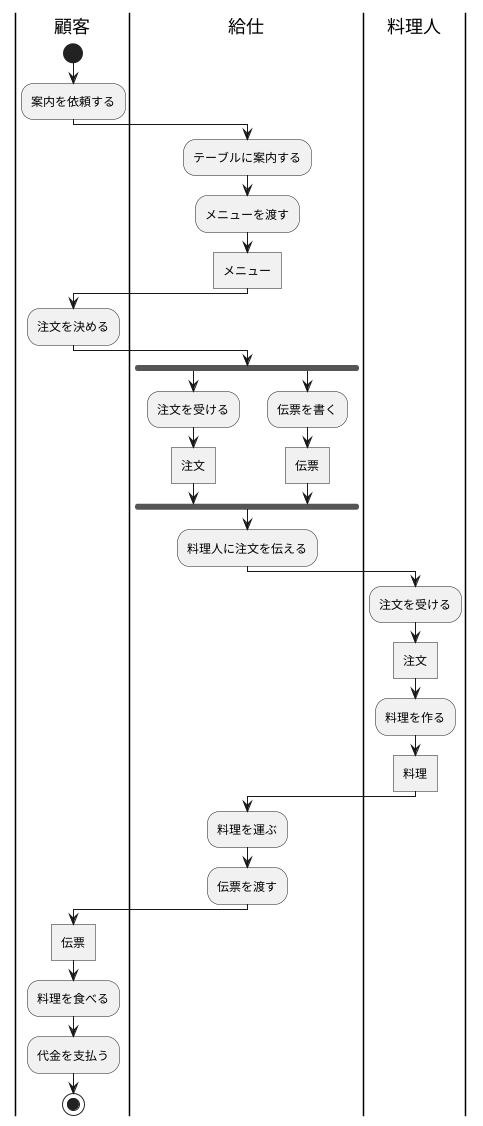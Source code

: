 @startuml  
|顧客|
|給仕|
|料理人|

|顧客|
start
:案内を依頼する;

|給仕|
:テーブルに案内する;
:メニューを渡す;
:メニュー]

|顧客|
:注文を決める;

|給仕|
fork
    :注文を受ける;
    :注文]
fork again
    :伝票を書く;
    :伝票]
end fork
:料理人に注文を伝える;

|料理人|
:注文を受ける;
:注文]
:料理を作る;
:料理]

|給仕|
:料理を運ぶ;
:伝票を渡す;

|顧客|
:伝票]
:料理を食べる;
:代金を支払う;

stop
@enduml